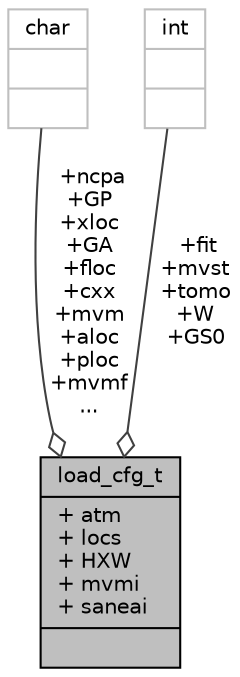 digraph "load_cfg_t"
{
 // INTERACTIVE_SVG=YES
  bgcolor="transparent";
  edge [fontname="Helvetica",fontsize="10",labelfontname="Helvetica",labelfontsize="10"];
  node [fontname="Helvetica",fontsize="10",shape=record];
  Node267 [label="{load_cfg_t\n|+ atm\l+ locs\l+ HXW\l+ mvmi\l+ saneai\l|}",height=0.2,width=0.4,color="black", fillcolor="grey75", style="filled", fontcolor="black"];
  Node268 -> Node267 [color="grey25",fontsize="10",style="solid",label=" +ncpa\n+GP\n+xloc\n+GA\n+floc\n+cxx\n+mvm\n+aloc\n+ploc\n+mvmf\n..." ,arrowhead="odiamond",fontname="Helvetica"];
  Node268 [label="{char\n||}",height=0.2,width=0.4,color="grey75"];
  Node269 -> Node267 [color="grey25",fontsize="10",style="solid",label=" +fit\n+mvst\n+tomo\n+W\n+GS0" ,arrowhead="odiamond",fontname="Helvetica"];
  Node269 [label="{int\n||}",height=0.2,width=0.4,color="grey75"];
}
